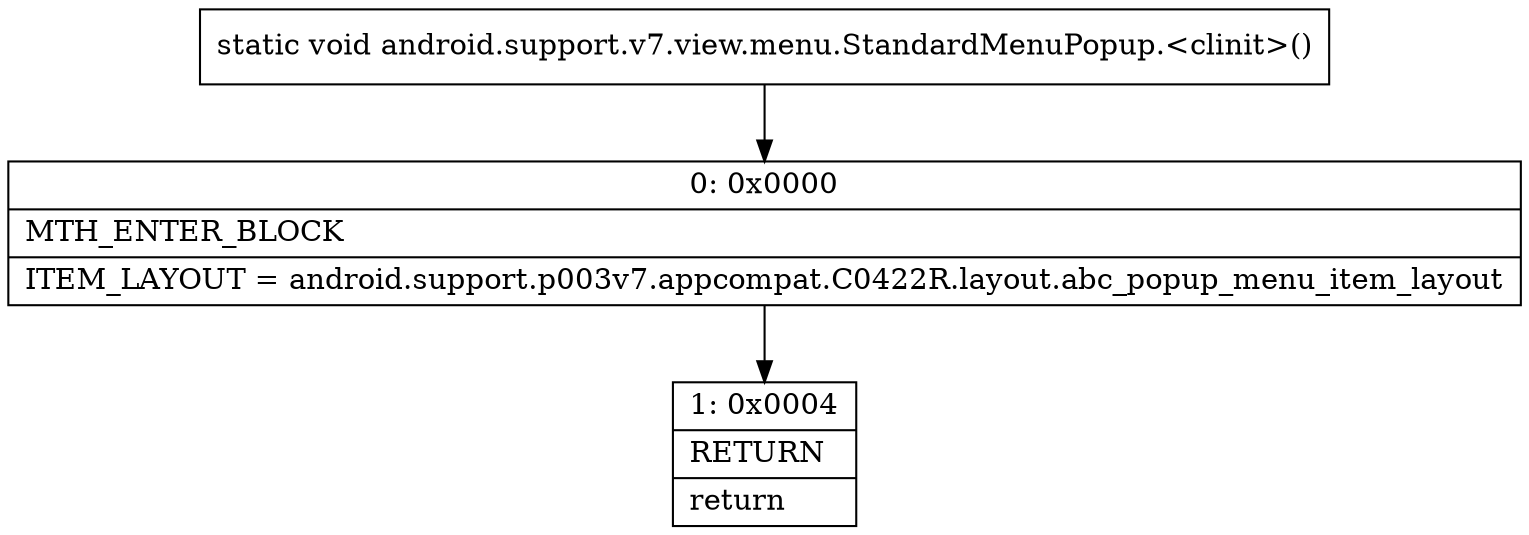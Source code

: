 digraph "CFG forandroid.support.v7.view.menu.StandardMenuPopup.\<clinit\>()V" {
Node_0 [shape=record,label="{0\:\ 0x0000|MTH_ENTER_BLOCK\l|ITEM_LAYOUT = android.support.p003v7.appcompat.C0422R.layout.abc_popup_menu_item_layout\l}"];
Node_1 [shape=record,label="{1\:\ 0x0004|RETURN\l|return\l}"];
MethodNode[shape=record,label="{static void android.support.v7.view.menu.StandardMenuPopup.\<clinit\>() }"];
MethodNode -> Node_0;
Node_0 -> Node_1;
}

